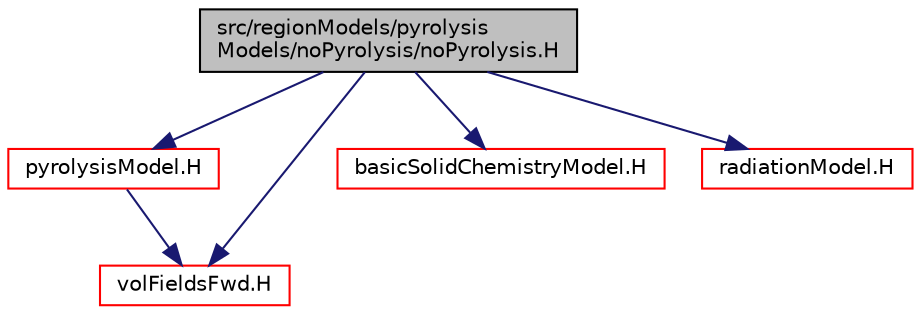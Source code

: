 digraph "src/regionModels/pyrolysisModels/noPyrolysis/noPyrolysis.H"
{
  bgcolor="transparent";
  edge [fontname="Helvetica",fontsize="10",labelfontname="Helvetica",labelfontsize="10"];
  node [fontname="Helvetica",fontsize="10",shape=record];
  Node0 [label="src/regionModels/pyrolysis\lModels/noPyrolysis/noPyrolysis.H",height=0.2,width=0.4,color="black", fillcolor="grey75", style="filled", fontcolor="black"];
  Node0 -> Node1 [color="midnightblue",fontsize="10",style="solid",fontname="Helvetica"];
  Node1 [label="pyrolysisModel.H",height=0.2,width=0.4,color="red",URL="$a14075.html"];
  Node1 -> Node67 [color="midnightblue",fontsize="10",style="solid",fontname="Helvetica"];
  Node67 [label="volFieldsFwd.H",height=0.2,width=0.4,color="red",URL="$a02915.html"];
  Node0 -> Node67 [color="midnightblue",fontsize="10",style="solid",fontname="Helvetica"];
  Node0 -> Node352 [color="midnightblue",fontsize="10",style="solid",fontname="Helvetica"];
  Node352 [label="basicSolidChemistryModel.H",height=0.2,width=0.4,color="red",URL="$a16718.html"];
  Node0 -> Node366 [color="midnightblue",fontsize="10",style="solid",fontname="Helvetica"];
  Node366 [label="radiationModel.H",height=0.2,width=0.4,color="red",URL="$a16439.html"];
}
